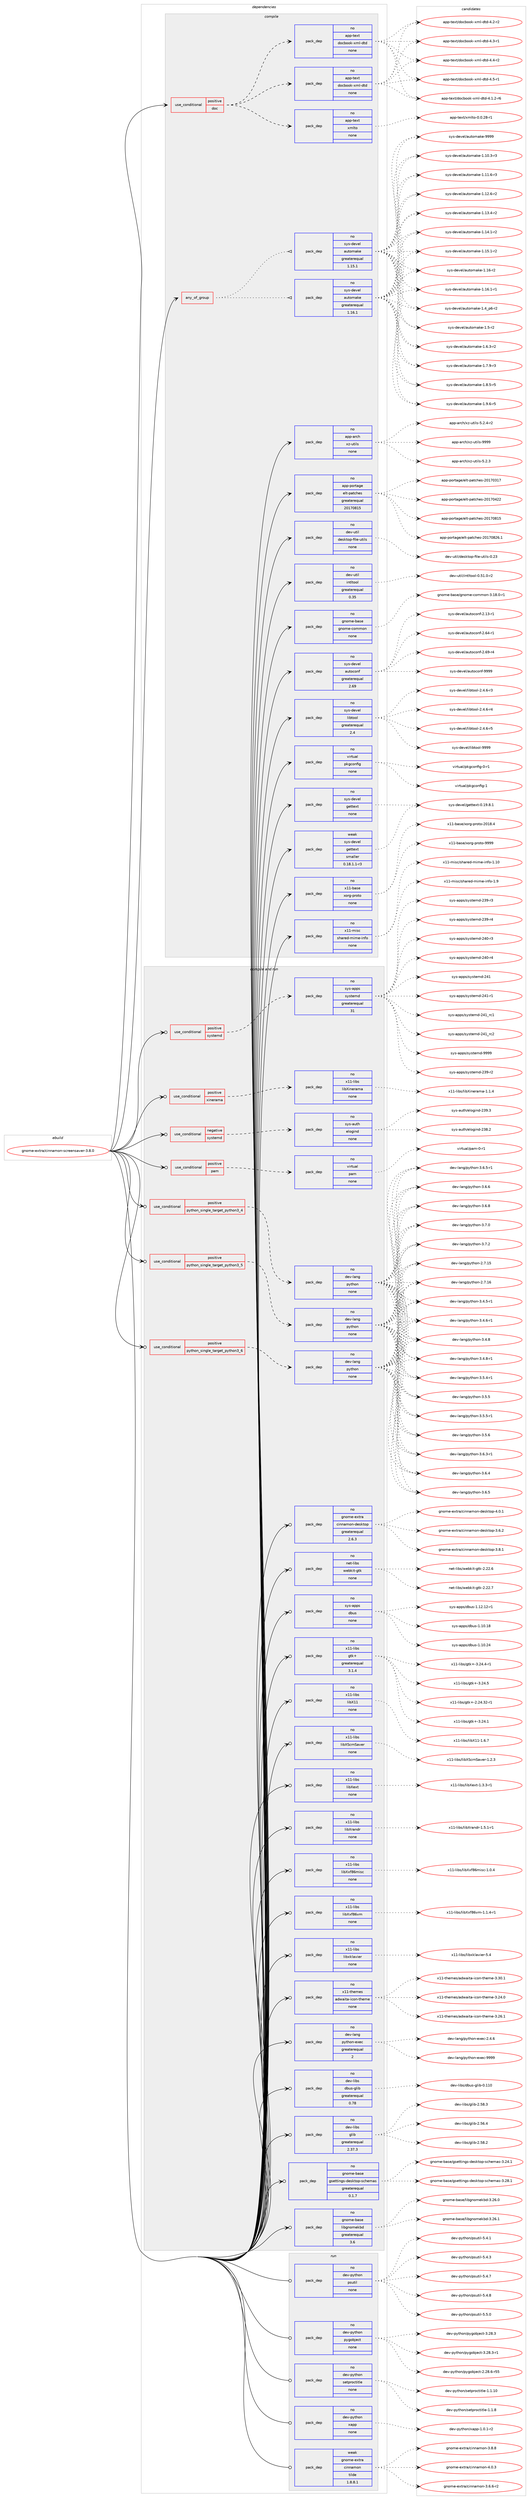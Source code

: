 digraph prolog {

# *************
# Graph options
# *************

newrank=true;
concentrate=true;
compound=true;
graph [rankdir=LR,fontname=Helvetica,fontsize=10,ranksep=1.5];#, ranksep=2.5, nodesep=0.2];
edge  [arrowhead=vee];
node  [fontname=Helvetica,fontsize=10];

# **********
# The ebuild
# **********

subgraph cluster_leftcol {
color=gray;
rank=same;
label=<<i>ebuild</i>>;
id [label="gnome-extra/cinnamon-screensaver-3.8.0", color=red, width=4, href="../gnome-extra/cinnamon-screensaver-3.8.0.svg"];
}

# ****************
# The dependencies
# ****************

subgraph cluster_midcol {
color=gray;
label=<<i>dependencies</i>>;
subgraph cluster_compile {
fillcolor="#eeeeee";
style=filled;
label=<<i>compile</i>>;
subgraph any23573 {
dependency1565664 [label=<<TABLE BORDER="0" CELLBORDER="1" CELLSPACING="0" CELLPADDING="4"><TR><TD CELLPADDING="10">any_of_group</TD></TR></TABLE>>, shape=none, color=red];subgraph pack1113655 {
dependency1565665 [label=<<TABLE BORDER="0" CELLBORDER="1" CELLSPACING="0" CELLPADDING="4" WIDTH="220"><TR><TD ROWSPAN="6" CELLPADDING="30">pack_dep</TD></TR><TR><TD WIDTH="110">no</TD></TR><TR><TD>sys-devel</TD></TR><TR><TD>automake</TD></TR><TR><TD>greaterequal</TD></TR><TR><TD>1.16.1</TD></TR></TABLE>>, shape=none, color=blue];
}
dependency1565664:e -> dependency1565665:w [weight=20,style="dotted",arrowhead="oinv"];
subgraph pack1113656 {
dependency1565666 [label=<<TABLE BORDER="0" CELLBORDER="1" CELLSPACING="0" CELLPADDING="4" WIDTH="220"><TR><TD ROWSPAN="6" CELLPADDING="30">pack_dep</TD></TR><TR><TD WIDTH="110">no</TD></TR><TR><TD>sys-devel</TD></TR><TR><TD>automake</TD></TR><TR><TD>greaterequal</TD></TR><TR><TD>1.15.1</TD></TR></TABLE>>, shape=none, color=blue];
}
dependency1565664:e -> dependency1565666:w [weight=20,style="dotted",arrowhead="oinv"];
}
id:e -> dependency1565664:w [weight=20,style="solid",arrowhead="vee"];
subgraph cond427824 {
dependency1565667 [label=<<TABLE BORDER="0" CELLBORDER="1" CELLSPACING="0" CELLPADDING="4"><TR><TD ROWSPAN="3" CELLPADDING="10">use_conditional</TD></TR><TR><TD>positive</TD></TR><TR><TD>doc</TD></TR></TABLE>>, shape=none, color=red];
subgraph pack1113657 {
dependency1565668 [label=<<TABLE BORDER="0" CELLBORDER="1" CELLSPACING="0" CELLPADDING="4" WIDTH="220"><TR><TD ROWSPAN="6" CELLPADDING="30">pack_dep</TD></TR><TR><TD WIDTH="110">no</TD></TR><TR><TD>app-text</TD></TR><TR><TD>xmlto</TD></TR><TR><TD>none</TD></TR><TR><TD></TD></TR></TABLE>>, shape=none, color=blue];
}
dependency1565667:e -> dependency1565668:w [weight=20,style="dashed",arrowhead="vee"];
subgraph pack1113658 {
dependency1565669 [label=<<TABLE BORDER="0" CELLBORDER="1" CELLSPACING="0" CELLPADDING="4" WIDTH="220"><TR><TD ROWSPAN="6" CELLPADDING="30">pack_dep</TD></TR><TR><TD WIDTH="110">no</TD></TR><TR><TD>app-text</TD></TR><TR><TD>docbook-xml-dtd</TD></TR><TR><TD>none</TD></TR><TR><TD></TD></TR></TABLE>>, shape=none, color=blue];
}
dependency1565667:e -> dependency1565669:w [weight=20,style="dashed",arrowhead="vee"];
subgraph pack1113659 {
dependency1565670 [label=<<TABLE BORDER="0" CELLBORDER="1" CELLSPACING="0" CELLPADDING="4" WIDTH="220"><TR><TD ROWSPAN="6" CELLPADDING="30">pack_dep</TD></TR><TR><TD WIDTH="110">no</TD></TR><TR><TD>app-text</TD></TR><TR><TD>docbook-xml-dtd</TD></TR><TR><TD>none</TD></TR><TR><TD></TD></TR></TABLE>>, shape=none, color=blue];
}
dependency1565667:e -> dependency1565670:w [weight=20,style="dashed",arrowhead="vee"];
}
id:e -> dependency1565667:w [weight=20,style="solid",arrowhead="vee"];
subgraph pack1113660 {
dependency1565671 [label=<<TABLE BORDER="0" CELLBORDER="1" CELLSPACING="0" CELLPADDING="4" WIDTH="220"><TR><TD ROWSPAN="6" CELLPADDING="30">pack_dep</TD></TR><TR><TD WIDTH="110">no</TD></TR><TR><TD>app-arch</TD></TR><TR><TD>xz-utils</TD></TR><TR><TD>none</TD></TR><TR><TD></TD></TR></TABLE>>, shape=none, color=blue];
}
id:e -> dependency1565671:w [weight=20,style="solid",arrowhead="vee"];
subgraph pack1113661 {
dependency1565672 [label=<<TABLE BORDER="0" CELLBORDER="1" CELLSPACING="0" CELLPADDING="4" WIDTH="220"><TR><TD ROWSPAN="6" CELLPADDING="30">pack_dep</TD></TR><TR><TD WIDTH="110">no</TD></TR><TR><TD>app-portage</TD></TR><TR><TD>elt-patches</TD></TR><TR><TD>greaterequal</TD></TR><TR><TD>20170815</TD></TR></TABLE>>, shape=none, color=blue];
}
id:e -> dependency1565672:w [weight=20,style="solid",arrowhead="vee"];
subgraph pack1113662 {
dependency1565673 [label=<<TABLE BORDER="0" CELLBORDER="1" CELLSPACING="0" CELLPADDING="4" WIDTH="220"><TR><TD ROWSPAN="6" CELLPADDING="30">pack_dep</TD></TR><TR><TD WIDTH="110">no</TD></TR><TR><TD>dev-util</TD></TR><TR><TD>desktop-file-utils</TD></TR><TR><TD>none</TD></TR><TR><TD></TD></TR></TABLE>>, shape=none, color=blue];
}
id:e -> dependency1565673:w [weight=20,style="solid",arrowhead="vee"];
subgraph pack1113663 {
dependency1565674 [label=<<TABLE BORDER="0" CELLBORDER="1" CELLSPACING="0" CELLPADDING="4" WIDTH="220"><TR><TD ROWSPAN="6" CELLPADDING="30">pack_dep</TD></TR><TR><TD WIDTH="110">no</TD></TR><TR><TD>dev-util</TD></TR><TR><TD>intltool</TD></TR><TR><TD>greaterequal</TD></TR><TR><TD>0.35</TD></TR></TABLE>>, shape=none, color=blue];
}
id:e -> dependency1565674:w [weight=20,style="solid",arrowhead="vee"];
subgraph pack1113664 {
dependency1565675 [label=<<TABLE BORDER="0" CELLBORDER="1" CELLSPACING="0" CELLPADDING="4" WIDTH="220"><TR><TD ROWSPAN="6" CELLPADDING="30">pack_dep</TD></TR><TR><TD WIDTH="110">no</TD></TR><TR><TD>gnome-base</TD></TR><TR><TD>gnome-common</TD></TR><TR><TD>none</TD></TR><TR><TD></TD></TR></TABLE>>, shape=none, color=blue];
}
id:e -> dependency1565675:w [weight=20,style="solid",arrowhead="vee"];
subgraph pack1113665 {
dependency1565676 [label=<<TABLE BORDER="0" CELLBORDER="1" CELLSPACING="0" CELLPADDING="4" WIDTH="220"><TR><TD ROWSPAN="6" CELLPADDING="30">pack_dep</TD></TR><TR><TD WIDTH="110">no</TD></TR><TR><TD>sys-devel</TD></TR><TR><TD>autoconf</TD></TR><TR><TD>greaterequal</TD></TR><TR><TD>2.69</TD></TR></TABLE>>, shape=none, color=blue];
}
id:e -> dependency1565676:w [weight=20,style="solid",arrowhead="vee"];
subgraph pack1113666 {
dependency1565677 [label=<<TABLE BORDER="0" CELLBORDER="1" CELLSPACING="0" CELLPADDING="4" WIDTH="220"><TR><TD ROWSPAN="6" CELLPADDING="30">pack_dep</TD></TR><TR><TD WIDTH="110">no</TD></TR><TR><TD>sys-devel</TD></TR><TR><TD>gettext</TD></TR><TR><TD>none</TD></TR><TR><TD></TD></TR></TABLE>>, shape=none, color=blue];
}
id:e -> dependency1565677:w [weight=20,style="solid",arrowhead="vee"];
subgraph pack1113667 {
dependency1565678 [label=<<TABLE BORDER="0" CELLBORDER="1" CELLSPACING="0" CELLPADDING="4" WIDTH="220"><TR><TD ROWSPAN="6" CELLPADDING="30">pack_dep</TD></TR><TR><TD WIDTH="110">no</TD></TR><TR><TD>sys-devel</TD></TR><TR><TD>libtool</TD></TR><TR><TD>greaterequal</TD></TR><TR><TD>2.4</TD></TR></TABLE>>, shape=none, color=blue];
}
id:e -> dependency1565678:w [weight=20,style="solid",arrowhead="vee"];
subgraph pack1113668 {
dependency1565679 [label=<<TABLE BORDER="0" CELLBORDER="1" CELLSPACING="0" CELLPADDING="4" WIDTH="220"><TR><TD ROWSPAN="6" CELLPADDING="30">pack_dep</TD></TR><TR><TD WIDTH="110">no</TD></TR><TR><TD>virtual</TD></TR><TR><TD>pkgconfig</TD></TR><TR><TD>none</TD></TR><TR><TD></TD></TR></TABLE>>, shape=none, color=blue];
}
id:e -> dependency1565679:w [weight=20,style="solid",arrowhead="vee"];
subgraph pack1113669 {
dependency1565680 [label=<<TABLE BORDER="0" CELLBORDER="1" CELLSPACING="0" CELLPADDING="4" WIDTH="220"><TR><TD ROWSPAN="6" CELLPADDING="30">pack_dep</TD></TR><TR><TD WIDTH="110">no</TD></TR><TR><TD>x11-base</TD></TR><TR><TD>xorg-proto</TD></TR><TR><TD>none</TD></TR><TR><TD></TD></TR></TABLE>>, shape=none, color=blue];
}
id:e -> dependency1565680:w [weight=20,style="solid",arrowhead="vee"];
subgraph pack1113670 {
dependency1565681 [label=<<TABLE BORDER="0" CELLBORDER="1" CELLSPACING="0" CELLPADDING="4" WIDTH="220"><TR><TD ROWSPAN="6" CELLPADDING="30">pack_dep</TD></TR><TR><TD WIDTH="110">no</TD></TR><TR><TD>x11-misc</TD></TR><TR><TD>shared-mime-info</TD></TR><TR><TD>none</TD></TR><TR><TD></TD></TR></TABLE>>, shape=none, color=blue];
}
id:e -> dependency1565681:w [weight=20,style="solid",arrowhead="vee"];
subgraph pack1113671 {
dependency1565682 [label=<<TABLE BORDER="0" CELLBORDER="1" CELLSPACING="0" CELLPADDING="4" WIDTH="220"><TR><TD ROWSPAN="6" CELLPADDING="30">pack_dep</TD></TR><TR><TD WIDTH="110">weak</TD></TR><TR><TD>sys-devel</TD></TR><TR><TD>gettext</TD></TR><TR><TD>smaller</TD></TR><TR><TD>0.18.1.1-r3</TD></TR></TABLE>>, shape=none, color=blue];
}
id:e -> dependency1565682:w [weight=20,style="solid",arrowhead="vee"];
}
subgraph cluster_compileandrun {
fillcolor="#eeeeee";
style=filled;
label=<<i>compile and run</i>>;
subgraph cond427825 {
dependency1565683 [label=<<TABLE BORDER="0" CELLBORDER="1" CELLSPACING="0" CELLPADDING="4"><TR><TD ROWSPAN="3" CELLPADDING="10">use_conditional</TD></TR><TR><TD>negative</TD></TR><TR><TD>systemd</TD></TR></TABLE>>, shape=none, color=red];
subgraph pack1113672 {
dependency1565684 [label=<<TABLE BORDER="0" CELLBORDER="1" CELLSPACING="0" CELLPADDING="4" WIDTH="220"><TR><TD ROWSPAN="6" CELLPADDING="30">pack_dep</TD></TR><TR><TD WIDTH="110">no</TD></TR><TR><TD>sys-auth</TD></TR><TR><TD>elogind</TD></TR><TR><TD>none</TD></TR><TR><TD></TD></TR></TABLE>>, shape=none, color=blue];
}
dependency1565683:e -> dependency1565684:w [weight=20,style="dashed",arrowhead="vee"];
}
id:e -> dependency1565683:w [weight=20,style="solid",arrowhead="odotvee"];
subgraph cond427826 {
dependency1565685 [label=<<TABLE BORDER="0" CELLBORDER="1" CELLSPACING="0" CELLPADDING="4"><TR><TD ROWSPAN="3" CELLPADDING="10">use_conditional</TD></TR><TR><TD>positive</TD></TR><TR><TD>pam</TD></TR></TABLE>>, shape=none, color=red];
subgraph pack1113673 {
dependency1565686 [label=<<TABLE BORDER="0" CELLBORDER="1" CELLSPACING="0" CELLPADDING="4" WIDTH="220"><TR><TD ROWSPAN="6" CELLPADDING="30">pack_dep</TD></TR><TR><TD WIDTH="110">no</TD></TR><TR><TD>virtual</TD></TR><TR><TD>pam</TD></TR><TR><TD>none</TD></TR><TR><TD></TD></TR></TABLE>>, shape=none, color=blue];
}
dependency1565685:e -> dependency1565686:w [weight=20,style="dashed",arrowhead="vee"];
}
id:e -> dependency1565685:w [weight=20,style="solid",arrowhead="odotvee"];
subgraph cond427827 {
dependency1565687 [label=<<TABLE BORDER="0" CELLBORDER="1" CELLSPACING="0" CELLPADDING="4"><TR><TD ROWSPAN="3" CELLPADDING="10">use_conditional</TD></TR><TR><TD>positive</TD></TR><TR><TD>python_single_target_python3_4</TD></TR></TABLE>>, shape=none, color=red];
subgraph pack1113674 {
dependency1565688 [label=<<TABLE BORDER="0" CELLBORDER="1" CELLSPACING="0" CELLPADDING="4" WIDTH="220"><TR><TD ROWSPAN="6" CELLPADDING="30">pack_dep</TD></TR><TR><TD WIDTH="110">no</TD></TR><TR><TD>dev-lang</TD></TR><TR><TD>python</TD></TR><TR><TD>none</TD></TR><TR><TD></TD></TR></TABLE>>, shape=none, color=blue];
}
dependency1565687:e -> dependency1565688:w [weight=20,style="dashed",arrowhead="vee"];
}
id:e -> dependency1565687:w [weight=20,style="solid",arrowhead="odotvee"];
subgraph cond427828 {
dependency1565689 [label=<<TABLE BORDER="0" CELLBORDER="1" CELLSPACING="0" CELLPADDING="4"><TR><TD ROWSPAN="3" CELLPADDING="10">use_conditional</TD></TR><TR><TD>positive</TD></TR><TR><TD>python_single_target_python3_5</TD></TR></TABLE>>, shape=none, color=red];
subgraph pack1113675 {
dependency1565690 [label=<<TABLE BORDER="0" CELLBORDER="1" CELLSPACING="0" CELLPADDING="4" WIDTH="220"><TR><TD ROWSPAN="6" CELLPADDING="30">pack_dep</TD></TR><TR><TD WIDTH="110">no</TD></TR><TR><TD>dev-lang</TD></TR><TR><TD>python</TD></TR><TR><TD>none</TD></TR><TR><TD></TD></TR></TABLE>>, shape=none, color=blue];
}
dependency1565689:e -> dependency1565690:w [weight=20,style="dashed",arrowhead="vee"];
}
id:e -> dependency1565689:w [weight=20,style="solid",arrowhead="odotvee"];
subgraph cond427829 {
dependency1565691 [label=<<TABLE BORDER="0" CELLBORDER="1" CELLSPACING="0" CELLPADDING="4"><TR><TD ROWSPAN="3" CELLPADDING="10">use_conditional</TD></TR><TR><TD>positive</TD></TR><TR><TD>python_single_target_python3_6</TD></TR></TABLE>>, shape=none, color=red];
subgraph pack1113676 {
dependency1565692 [label=<<TABLE BORDER="0" CELLBORDER="1" CELLSPACING="0" CELLPADDING="4" WIDTH="220"><TR><TD ROWSPAN="6" CELLPADDING="30">pack_dep</TD></TR><TR><TD WIDTH="110">no</TD></TR><TR><TD>dev-lang</TD></TR><TR><TD>python</TD></TR><TR><TD>none</TD></TR><TR><TD></TD></TR></TABLE>>, shape=none, color=blue];
}
dependency1565691:e -> dependency1565692:w [weight=20,style="dashed",arrowhead="vee"];
}
id:e -> dependency1565691:w [weight=20,style="solid",arrowhead="odotvee"];
subgraph cond427830 {
dependency1565693 [label=<<TABLE BORDER="0" CELLBORDER="1" CELLSPACING="0" CELLPADDING="4"><TR><TD ROWSPAN="3" CELLPADDING="10">use_conditional</TD></TR><TR><TD>positive</TD></TR><TR><TD>systemd</TD></TR></TABLE>>, shape=none, color=red];
subgraph pack1113677 {
dependency1565694 [label=<<TABLE BORDER="0" CELLBORDER="1" CELLSPACING="0" CELLPADDING="4" WIDTH="220"><TR><TD ROWSPAN="6" CELLPADDING="30">pack_dep</TD></TR><TR><TD WIDTH="110">no</TD></TR><TR><TD>sys-apps</TD></TR><TR><TD>systemd</TD></TR><TR><TD>greaterequal</TD></TR><TR><TD>31</TD></TR></TABLE>>, shape=none, color=blue];
}
dependency1565693:e -> dependency1565694:w [weight=20,style="dashed",arrowhead="vee"];
}
id:e -> dependency1565693:w [weight=20,style="solid",arrowhead="odotvee"];
subgraph cond427831 {
dependency1565695 [label=<<TABLE BORDER="0" CELLBORDER="1" CELLSPACING="0" CELLPADDING="4"><TR><TD ROWSPAN="3" CELLPADDING="10">use_conditional</TD></TR><TR><TD>positive</TD></TR><TR><TD>xinerama</TD></TR></TABLE>>, shape=none, color=red];
subgraph pack1113678 {
dependency1565696 [label=<<TABLE BORDER="0" CELLBORDER="1" CELLSPACING="0" CELLPADDING="4" WIDTH="220"><TR><TD ROWSPAN="6" CELLPADDING="30">pack_dep</TD></TR><TR><TD WIDTH="110">no</TD></TR><TR><TD>x11-libs</TD></TR><TR><TD>libXinerama</TD></TR><TR><TD>none</TD></TR><TR><TD></TD></TR></TABLE>>, shape=none, color=blue];
}
dependency1565695:e -> dependency1565696:w [weight=20,style="dashed",arrowhead="vee"];
}
id:e -> dependency1565695:w [weight=20,style="solid",arrowhead="odotvee"];
subgraph pack1113679 {
dependency1565697 [label=<<TABLE BORDER="0" CELLBORDER="1" CELLSPACING="0" CELLPADDING="4" WIDTH="220"><TR><TD ROWSPAN="6" CELLPADDING="30">pack_dep</TD></TR><TR><TD WIDTH="110">no</TD></TR><TR><TD>dev-lang</TD></TR><TR><TD>python-exec</TD></TR><TR><TD>greaterequal</TD></TR><TR><TD>2</TD></TR></TABLE>>, shape=none, color=blue];
}
id:e -> dependency1565697:w [weight=20,style="solid",arrowhead="odotvee"];
subgraph pack1113680 {
dependency1565698 [label=<<TABLE BORDER="0" CELLBORDER="1" CELLSPACING="0" CELLPADDING="4" WIDTH="220"><TR><TD ROWSPAN="6" CELLPADDING="30">pack_dep</TD></TR><TR><TD WIDTH="110">no</TD></TR><TR><TD>dev-libs</TD></TR><TR><TD>dbus-glib</TD></TR><TR><TD>greaterequal</TD></TR><TR><TD>0.78</TD></TR></TABLE>>, shape=none, color=blue];
}
id:e -> dependency1565698:w [weight=20,style="solid",arrowhead="odotvee"];
subgraph pack1113681 {
dependency1565699 [label=<<TABLE BORDER="0" CELLBORDER="1" CELLSPACING="0" CELLPADDING="4" WIDTH="220"><TR><TD ROWSPAN="6" CELLPADDING="30">pack_dep</TD></TR><TR><TD WIDTH="110">no</TD></TR><TR><TD>dev-libs</TD></TR><TR><TD>glib</TD></TR><TR><TD>greaterequal</TD></TR><TR><TD>2.37.3</TD></TR></TABLE>>, shape=none, color=blue];
}
id:e -> dependency1565699:w [weight=20,style="solid",arrowhead="odotvee"];
subgraph pack1113682 {
dependency1565700 [label=<<TABLE BORDER="0" CELLBORDER="1" CELLSPACING="0" CELLPADDING="4" WIDTH="220"><TR><TD ROWSPAN="6" CELLPADDING="30">pack_dep</TD></TR><TR><TD WIDTH="110">no</TD></TR><TR><TD>gnome-base</TD></TR><TR><TD>gsettings-desktop-schemas</TD></TR><TR><TD>greaterequal</TD></TR><TR><TD>0.1.7</TD></TR></TABLE>>, shape=none, color=blue];
}
id:e -> dependency1565700:w [weight=20,style="solid",arrowhead="odotvee"];
subgraph pack1113683 {
dependency1565701 [label=<<TABLE BORDER="0" CELLBORDER="1" CELLSPACING="0" CELLPADDING="4" WIDTH="220"><TR><TD ROWSPAN="6" CELLPADDING="30">pack_dep</TD></TR><TR><TD WIDTH="110">no</TD></TR><TR><TD>gnome-base</TD></TR><TR><TD>libgnomekbd</TD></TR><TR><TD>greaterequal</TD></TR><TR><TD>3.6</TD></TR></TABLE>>, shape=none, color=blue];
}
id:e -> dependency1565701:w [weight=20,style="solid",arrowhead="odotvee"];
subgraph pack1113684 {
dependency1565702 [label=<<TABLE BORDER="0" CELLBORDER="1" CELLSPACING="0" CELLPADDING="4" WIDTH="220"><TR><TD ROWSPAN="6" CELLPADDING="30">pack_dep</TD></TR><TR><TD WIDTH="110">no</TD></TR><TR><TD>gnome-extra</TD></TR><TR><TD>cinnamon-desktop</TD></TR><TR><TD>greaterequal</TD></TR><TR><TD>2.6.3</TD></TR></TABLE>>, shape=none, color=blue];
}
id:e -> dependency1565702:w [weight=20,style="solid",arrowhead="odotvee"];
subgraph pack1113685 {
dependency1565703 [label=<<TABLE BORDER="0" CELLBORDER="1" CELLSPACING="0" CELLPADDING="4" WIDTH="220"><TR><TD ROWSPAN="6" CELLPADDING="30">pack_dep</TD></TR><TR><TD WIDTH="110">no</TD></TR><TR><TD>net-libs</TD></TR><TR><TD>webkit-gtk</TD></TR><TR><TD>none</TD></TR><TR><TD></TD></TR></TABLE>>, shape=none, color=blue];
}
id:e -> dependency1565703:w [weight=20,style="solid",arrowhead="odotvee"];
subgraph pack1113686 {
dependency1565704 [label=<<TABLE BORDER="0" CELLBORDER="1" CELLSPACING="0" CELLPADDING="4" WIDTH="220"><TR><TD ROWSPAN="6" CELLPADDING="30">pack_dep</TD></TR><TR><TD WIDTH="110">no</TD></TR><TR><TD>sys-apps</TD></TR><TR><TD>dbus</TD></TR><TR><TD>none</TD></TR><TR><TD></TD></TR></TABLE>>, shape=none, color=blue];
}
id:e -> dependency1565704:w [weight=20,style="solid",arrowhead="odotvee"];
subgraph pack1113687 {
dependency1565705 [label=<<TABLE BORDER="0" CELLBORDER="1" CELLSPACING="0" CELLPADDING="4" WIDTH="220"><TR><TD ROWSPAN="6" CELLPADDING="30">pack_dep</TD></TR><TR><TD WIDTH="110">no</TD></TR><TR><TD>x11-libs</TD></TR><TR><TD>gtk+</TD></TR><TR><TD>greaterequal</TD></TR><TR><TD>3.1.4</TD></TR></TABLE>>, shape=none, color=blue];
}
id:e -> dependency1565705:w [weight=20,style="solid",arrowhead="odotvee"];
subgraph pack1113688 {
dependency1565706 [label=<<TABLE BORDER="0" CELLBORDER="1" CELLSPACING="0" CELLPADDING="4" WIDTH="220"><TR><TD ROWSPAN="6" CELLPADDING="30">pack_dep</TD></TR><TR><TD WIDTH="110">no</TD></TR><TR><TD>x11-libs</TD></TR><TR><TD>libX11</TD></TR><TR><TD>none</TD></TR><TR><TD></TD></TR></TABLE>>, shape=none, color=blue];
}
id:e -> dependency1565706:w [weight=20,style="solid",arrowhead="odotvee"];
subgraph pack1113689 {
dependency1565707 [label=<<TABLE BORDER="0" CELLBORDER="1" CELLSPACING="0" CELLPADDING="4" WIDTH="220"><TR><TD ROWSPAN="6" CELLPADDING="30">pack_dep</TD></TR><TR><TD WIDTH="110">no</TD></TR><TR><TD>x11-libs</TD></TR><TR><TD>libXScrnSaver</TD></TR><TR><TD>none</TD></TR><TR><TD></TD></TR></TABLE>>, shape=none, color=blue];
}
id:e -> dependency1565707:w [weight=20,style="solid",arrowhead="odotvee"];
subgraph pack1113690 {
dependency1565708 [label=<<TABLE BORDER="0" CELLBORDER="1" CELLSPACING="0" CELLPADDING="4" WIDTH="220"><TR><TD ROWSPAN="6" CELLPADDING="30">pack_dep</TD></TR><TR><TD WIDTH="110">no</TD></TR><TR><TD>x11-libs</TD></TR><TR><TD>libXext</TD></TR><TR><TD>none</TD></TR><TR><TD></TD></TR></TABLE>>, shape=none, color=blue];
}
id:e -> dependency1565708:w [weight=20,style="solid",arrowhead="odotvee"];
subgraph pack1113691 {
dependency1565709 [label=<<TABLE BORDER="0" CELLBORDER="1" CELLSPACING="0" CELLPADDING="4" WIDTH="220"><TR><TD ROWSPAN="6" CELLPADDING="30">pack_dep</TD></TR><TR><TD WIDTH="110">no</TD></TR><TR><TD>x11-libs</TD></TR><TR><TD>libXrandr</TD></TR><TR><TD>none</TD></TR><TR><TD></TD></TR></TABLE>>, shape=none, color=blue];
}
id:e -> dependency1565709:w [weight=20,style="solid",arrowhead="odotvee"];
subgraph pack1113692 {
dependency1565710 [label=<<TABLE BORDER="0" CELLBORDER="1" CELLSPACING="0" CELLPADDING="4" WIDTH="220"><TR><TD ROWSPAN="6" CELLPADDING="30">pack_dep</TD></TR><TR><TD WIDTH="110">no</TD></TR><TR><TD>x11-libs</TD></TR><TR><TD>libXxf86misc</TD></TR><TR><TD>none</TD></TR><TR><TD></TD></TR></TABLE>>, shape=none, color=blue];
}
id:e -> dependency1565710:w [weight=20,style="solid",arrowhead="odotvee"];
subgraph pack1113693 {
dependency1565711 [label=<<TABLE BORDER="0" CELLBORDER="1" CELLSPACING="0" CELLPADDING="4" WIDTH="220"><TR><TD ROWSPAN="6" CELLPADDING="30">pack_dep</TD></TR><TR><TD WIDTH="110">no</TD></TR><TR><TD>x11-libs</TD></TR><TR><TD>libXxf86vm</TD></TR><TR><TD>none</TD></TR><TR><TD></TD></TR></TABLE>>, shape=none, color=blue];
}
id:e -> dependency1565711:w [weight=20,style="solid",arrowhead="odotvee"];
subgraph pack1113694 {
dependency1565712 [label=<<TABLE BORDER="0" CELLBORDER="1" CELLSPACING="0" CELLPADDING="4" WIDTH="220"><TR><TD ROWSPAN="6" CELLPADDING="30">pack_dep</TD></TR><TR><TD WIDTH="110">no</TD></TR><TR><TD>x11-libs</TD></TR><TR><TD>libxklavier</TD></TR><TR><TD>none</TD></TR><TR><TD></TD></TR></TABLE>>, shape=none, color=blue];
}
id:e -> dependency1565712:w [weight=20,style="solid",arrowhead="odotvee"];
subgraph pack1113695 {
dependency1565713 [label=<<TABLE BORDER="0" CELLBORDER="1" CELLSPACING="0" CELLPADDING="4" WIDTH="220"><TR><TD ROWSPAN="6" CELLPADDING="30">pack_dep</TD></TR><TR><TD WIDTH="110">no</TD></TR><TR><TD>x11-themes</TD></TR><TR><TD>adwaita-icon-theme</TD></TR><TR><TD>none</TD></TR><TR><TD></TD></TR></TABLE>>, shape=none, color=blue];
}
id:e -> dependency1565713:w [weight=20,style="solid",arrowhead="odotvee"];
}
subgraph cluster_run {
fillcolor="#eeeeee";
style=filled;
label=<<i>run</i>>;
subgraph pack1113696 {
dependency1565714 [label=<<TABLE BORDER="0" CELLBORDER="1" CELLSPACING="0" CELLPADDING="4" WIDTH="220"><TR><TD ROWSPAN="6" CELLPADDING="30">pack_dep</TD></TR><TR><TD WIDTH="110">no</TD></TR><TR><TD>dev-python</TD></TR><TR><TD>psutil</TD></TR><TR><TD>none</TD></TR><TR><TD></TD></TR></TABLE>>, shape=none, color=blue];
}
id:e -> dependency1565714:w [weight=20,style="solid",arrowhead="odot"];
subgraph pack1113697 {
dependency1565715 [label=<<TABLE BORDER="0" CELLBORDER="1" CELLSPACING="0" CELLPADDING="4" WIDTH="220"><TR><TD ROWSPAN="6" CELLPADDING="30">pack_dep</TD></TR><TR><TD WIDTH="110">no</TD></TR><TR><TD>dev-python</TD></TR><TR><TD>pygobject</TD></TR><TR><TD>none</TD></TR><TR><TD></TD></TR></TABLE>>, shape=none, color=blue];
}
id:e -> dependency1565715:w [weight=20,style="solid",arrowhead="odot"];
subgraph pack1113698 {
dependency1565716 [label=<<TABLE BORDER="0" CELLBORDER="1" CELLSPACING="0" CELLPADDING="4" WIDTH="220"><TR><TD ROWSPAN="6" CELLPADDING="30">pack_dep</TD></TR><TR><TD WIDTH="110">no</TD></TR><TR><TD>dev-python</TD></TR><TR><TD>setproctitle</TD></TR><TR><TD>none</TD></TR><TR><TD></TD></TR></TABLE>>, shape=none, color=blue];
}
id:e -> dependency1565716:w [weight=20,style="solid",arrowhead="odot"];
subgraph pack1113699 {
dependency1565717 [label=<<TABLE BORDER="0" CELLBORDER="1" CELLSPACING="0" CELLPADDING="4" WIDTH="220"><TR><TD ROWSPAN="6" CELLPADDING="30">pack_dep</TD></TR><TR><TD WIDTH="110">no</TD></TR><TR><TD>dev-python</TD></TR><TR><TD>xapp</TD></TR><TR><TD>none</TD></TR><TR><TD></TD></TR></TABLE>>, shape=none, color=blue];
}
id:e -> dependency1565717:w [weight=20,style="solid",arrowhead="odot"];
subgraph pack1113700 {
dependency1565718 [label=<<TABLE BORDER="0" CELLBORDER="1" CELLSPACING="0" CELLPADDING="4" WIDTH="220"><TR><TD ROWSPAN="6" CELLPADDING="30">pack_dep</TD></TR><TR><TD WIDTH="110">weak</TD></TR><TR><TD>gnome-extra</TD></TR><TR><TD>cinnamon</TD></TR><TR><TD>tilde</TD></TR><TR><TD>1.8.8.1</TD></TR></TABLE>>, shape=none, color=blue];
}
id:e -> dependency1565718:w [weight=20,style="solid",arrowhead="odot"];
}
}

# **************
# The candidates
# **************

subgraph cluster_choices {
rank=same;
color=gray;
label=<<i>candidates</i>>;

subgraph choice1113655 {
color=black;
nodesep=1;
choice11512111545100101118101108479711711611110997107101454946494846514511451 [label="sys-devel/automake-1.10.3-r3", color=red, width=4,href="../sys-devel/automake-1.10.3-r3.svg"];
choice11512111545100101118101108479711711611110997107101454946494946544511451 [label="sys-devel/automake-1.11.6-r3", color=red, width=4,href="../sys-devel/automake-1.11.6-r3.svg"];
choice11512111545100101118101108479711711611110997107101454946495046544511450 [label="sys-devel/automake-1.12.6-r2", color=red, width=4,href="../sys-devel/automake-1.12.6-r2.svg"];
choice11512111545100101118101108479711711611110997107101454946495146524511450 [label="sys-devel/automake-1.13.4-r2", color=red, width=4,href="../sys-devel/automake-1.13.4-r2.svg"];
choice11512111545100101118101108479711711611110997107101454946495246494511450 [label="sys-devel/automake-1.14.1-r2", color=red, width=4,href="../sys-devel/automake-1.14.1-r2.svg"];
choice11512111545100101118101108479711711611110997107101454946495346494511450 [label="sys-devel/automake-1.15.1-r2", color=red, width=4,href="../sys-devel/automake-1.15.1-r2.svg"];
choice1151211154510010111810110847971171161111099710710145494649544511450 [label="sys-devel/automake-1.16-r2", color=red, width=4,href="../sys-devel/automake-1.16-r2.svg"];
choice11512111545100101118101108479711711611110997107101454946495446494511449 [label="sys-devel/automake-1.16.1-r1", color=red, width=4,href="../sys-devel/automake-1.16.1-r1.svg"];
choice115121115451001011181011084797117116111109971071014549465295112544511450 [label="sys-devel/automake-1.4_p6-r2", color=red, width=4,href="../sys-devel/automake-1.4_p6-r2.svg"];
choice11512111545100101118101108479711711611110997107101454946534511450 [label="sys-devel/automake-1.5-r2", color=red, width=4,href="../sys-devel/automake-1.5-r2.svg"];
choice115121115451001011181011084797117116111109971071014549465446514511450 [label="sys-devel/automake-1.6.3-r2", color=red, width=4,href="../sys-devel/automake-1.6.3-r2.svg"];
choice115121115451001011181011084797117116111109971071014549465546574511451 [label="sys-devel/automake-1.7.9-r3", color=red, width=4,href="../sys-devel/automake-1.7.9-r3.svg"];
choice115121115451001011181011084797117116111109971071014549465646534511453 [label="sys-devel/automake-1.8.5-r5", color=red, width=4,href="../sys-devel/automake-1.8.5-r5.svg"];
choice115121115451001011181011084797117116111109971071014549465746544511453 [label="sys-devel/automake-1.9.6-r5", color=red, width=4,href="../sys-devel/automake-1.9.6-r5.svg"];
choice115121115451001011181011084797117116111109971071014557575757 [label="sys-devel/automake-9999", color=red, width=4,href="../sys-devel/automake-9999.svg"];
dependency1565665:e -> choice11512111545100101118101108479711711611110997107101454946494846514511451:w [style=dotted,weight="100"];
dependency1565665:e -> choice11512111545100101118101108479711711611110997107101454946494946544511451:w [style=dotted,weight="100"];
dependency1565665:e -> choice11512111545100101118101108479711711611110997107101454946495046544511450:w [style=dotted,weight="100"];
dependency1565665:e -> choice11512111545100101118101108479711711611110997107101454946495146524511450:w [style=dotted,weight="100"];
dependency1565665:e -> choice11512111545100101118101108479711711611110997107101454946495246494511450:w [style=dotted,weight="100"];
dependency1565665:e -> choice11512111545100101118101108479711711611110997107101454946495346494511450:w [style=dotted,weight="100"];
dependency1565665:e -> choice1151211154510010111810110847971171161111099710710145494649544511450:w [style=dotted,weight="100"];
dependency1565665:e -> choice11512111545100101118101108479711711611110997107101454946495446494511449:w [style=dotted,weight="100"];
dependency1565665:e -> choice115121115451001011181011084797117116111109971071014549465295112544511450:w [style=dotted,weight="100"];
dependency1565665:e -> choice11512111545100101118101108479711711611110997107101454946534511450:w [style=dotted,weight="100"];
dependency1565665:e -> choice115121115451001011181011084797117116111109971071014549465446514511450:w [style=dotted,weight="100"];
dependency1565665:e -> choice115121115451001011181011084797117116111109971071014549465546574511451:w [style=dotted,weight="100"];
dependency1565665:e -> choice115121115451001011181011084797117116111109971071014549465646534511453:w [style=dotted,weight="100"];
dependency1565665:e -> choice115121115451001011181011084797117116111109971071014549465746544511453:w [style=dotted,weight="100"];
dependency1565665:e -> choice115121115451001011181011084797117116111109971071014557575757:w [style=dotted,weight="100"];
}
subgraph choice1113656 {
color=black;
nodesep=1;
choice11512111545100101118101108479711711611110997107101454946494846514511451 [label="sys-devel/automake-1.10.3-r3", color=red, width=4,href="../sys-devel/automake-1.10.3-r3.svg"];
choice11512111545100101118101108479711711611110997107101454946494946544511451 [label="sys-devel/automake-1.11.6-r3", color=red, width=4,href="../sys-devel/automake-1.11.6-r3.svg"];
choice11512111545100101118101108479711711611110997107101454946495046544511450 [label="sys-devel/automake-1.12.6-r2", color=red, width=4,href="../sys-devel/automake-1.12.6-r2.svg"];
choice11512111545100101118101108479711711611110997107101454946495146524511450 [label="sys-devel/automake-1.13.4-r2", color=red, width=4,href="../sys-devel/automake-1.13.4-r2.svg"];
choice11512111545100101118101108479711711611110997107101454946495246494511450 [label="sys-devel/automake-1.14.1-r2", color=red, width=4,href="../sys-devel/automake-1.14.1-r2.svg"];
choice11512111545100101118101108479711711611110997107101454946495346494511450 [label="sys-devel/automake-1.15.1-r2", color=red, width=4,href="../sys-devel/automake-1.15.1-r2.svg"];
choice1151211154510010111810110847971171161111099710710145494649544511450 [label="sys-devel/automake-1.16-r2", color=red, width=4,href="../sys-devel/automake-1.16-r2.svg"];
choice11512111545100101118101108479711711611110997107101454946495446494511449 [label="sys-devel/automake-1.16.1-r1", color=red, width=4,href="../sys-devel/automake-1.16.1-r1.svg"];
choice115121115451001011181011084797117116111109971071014549465295112544511450 [label="sys-devel/automake-1.4_p6-r2", color=red, width=4,href="../sys-devel/automake-1.4_p6-r2.svg"];
choice11512111545100101118101108479711711611110997107101454946534511450 [label="sys-devel/automake-1.5-r2", color=red, width=4,href="../sys-devel/automake-1.5-r2.svg"];
choice115121115451001011181011084797117116111109971071014549465446514511450 [label="sys-devel/automake-1.6.3-r2", color=red, width=4,href="../sys-devel/automake-1.6.3-r2.svg"];
choice115121115451001011181011084797117116111109971071014549465546574511451 [label="sys-devel/automake-1.7.9-r3", color=red, width=4,href="../sys-devel/automake-1.7.9-r3.svg"];
choice115121115451001011181011084797117116111109971071014549465646534511453 [label="sys-devel/automake-1.8.5-r5", color=red, width=4,href="../sys-devel/automake-1.8.5-r5.svg"];
choice115121115451001011181011084797117116111109971071014549465746544511453 [label="sys-devel/automake-1.9.6-r5", color=red, width=4,href="../sys-devel/automake-1.9.6-r5.svg"];
choice115121115451001011181011084797117116111109971071014557575757 [label="sys-devel/automake-9999", color=red, width=4,href="../sys-devel/automake-9999.svg"];
dependency1565666:e -> choice11512111545100101118101108479711711611110997107101454946494846514511451:w [style=dotted,weight="100"];
dependency1565666:e -> choice11512111545100101118101108479711711611110997107101454946494946544511451:w [style=dotted,weight="100"];
dependency1565666:e -> choice11512111545100101118101108479711711611110997107101454946495046544511450:w [style=dotted,weight="100"];
dependency1565666:e -> choice11512111545100101118101108479711711611110997107101454946495146524511450:w [style=dotted,weight="100"];
dependency1565666:e -> choice11512111545100101118101108479711711611110997107101454946495246494511450:w [style=dotted,weight="100"];
dependency1565666:e -> choice11512111545100101118101108479711711611110997107101454946495346494511450:w [style=dotted,weight="100"];
dependency1565666:e -> choice1151211154510010111810110847971171161111099710710145494649544511450:w [style=dotted,weight="100"];
dependency1565666:e -> choice11512111545100101118101108479711711611110997107101454946495446494511449:w [style=dotted,weight="100"];
dependency1565666:e -> choice115121115451001011181011084797117116111109971071014549465295112544511450:w [style=dotted,weight="100"];
dependency1565666:e -> choice11512111545100101118101108479711711611110997107101454946534511450:w [style=dotted,weight="100"];
dependency1565666:e -> choice115121115451001011181011084797117116111109971071014549465446514511450:w [style=dotted,weight="100"];
dependency1565666:e -> choice115121115451001011181011084797117116111109971071014549465546574511451:w [style=dotted,weight="100"];
dependency1565666:e -> choice115121115451001011181011084797117116111109971071014549465646534511453:w [style=dotted,weight="100"];
dependency1565666:e -> choice115121115451001011181011084797117116111109971071014549465746544511453:w [style=dotted,weight="100"];
dependency1565666:e -> choice115121115451001011181011084797117116111109971071014557575757:w [style=dotted,weight="100"];
}
subgraph choice1113657 {
color=black;
nodesep=1;
choice971121124511610112011647120109108116111454846484650564511449 [label="app-text/xmlto-0.0.28-r1", color=red, width=4,href="../app-text/xmlto-0.0.28-r1.svg"];
dependency1565668:e -> choice971121124511610112011647120109108116111454846484650564511449:w [style=dotted,weight="100"];
}
subgraph choice1113658 {
color=black;
nodesep=1;
choice971121124511610112011647100111999811111110745120109108451001161004552464946504511454 [label="app-text/docbook-xml-dtd-4.1.2-r6", color=red, width=4,href="../app-text/docbook-xml-dtd-4.1.2-r6.svg"];
choice97112112451161011201164710011199981111111074512010910845100116100455246504511450 [label="app-text/docbook-xml-dtd-4.2-r2", color=red, width=4,href="../app-text/docbook-xml-dtd-4.2-r2.svg"];
choice97112112451161011201164710011199981111111074512010910845100116100455246514511449 [label="app-text/docbook-xml-dtd-4.3-r1", color=red, width=4,href="../app-text/docbook-xml-dtd-4.3-r1.svg"];
choice97112112451161011201164710011199981111111074512010910845100116100455246524511450 [label="app-text/docbook-xml-dtd-4.4-r2", color=red, width=4,href="../app-text/docbook-xml-dtd-4.4-r2.svg"];
choice97112112451161011201164710011199981111111074512010910845100116100455246534511449 [label="app-text/docbook-xml-dtd-4.5-r1", color=red, width=4,href="../app-text/docbook-xml-dtd-4.5-r1.svg"];
dependency1565669:e -> choice971121124511610112011647100111999811111110745120109108451001161004552464946504511454:w [style=dotted,weight="100"];
dependency1565669:e -> choice97112112451161011201164710011199981111111074512010910845100116100455246504511450:w [style=dotted,weight="100"];
dependency1565669:e -> choice97112112451161011201164710011199981111111074512010910845100116100455246514511449:w [style=dotted,weight="100"];
dependency1565669:e -> choice97112112451161011201164710011199981111111074512010910845100116100455246524511450:w [style=dotted,weight="100"];
dependency1565669:e -> choice97112112451161011201164710011199981111111074512010910845100116100455246534511449:w [style=dotted,weight="100"];
}
subgraph choice1113659 {
color=black;
nodesep=1;
choice971121124511610112011647100111999811111110745120109108451001161004552464946504511454 [label="app-text/docbook-xml-dtd-4.1.2-r6", color=red, width=4,href="../app-text/docbook-xml-dtd-4.1.2-r6.svg"];
choice97112112451161011201164710011199981111111074512010910845100116100455246504511450 [label="app-text/docbook-xml-dtd-4.2-r2", color=red, width=4,href="../app-text/docbook-xml-dtd-4.2-r2.svg"];
choice97112112451161011201164710011199981111111074512010910845100116100455246514511449 [label="app-text/docbook-xml-dtd-4.3-r1", color=red, width=4,href="../app-text/docbook-xml-dtd-4.3-r1.svg"];
choice97112112451161011201164710011199981111111074512010910845100116100455246524511450 [label="app-text/docbook-xml-dtd-4.4-r2", color=red, width=4,href="../app-text/docbook-xml-dtd-4.4-r2.svg"];
choice97112112451161011201164710011199981111111074512010910845100116100455246534511449 [label="app-text/docbook-xml-dtd-4.5-r1", color=red, width=4,href="../app-text/docbook-xml-dtd-4.5-r1.svg"];
dependency1565670:e -> choice971121124511610112011647100111999811111110745120109108451001161004552464946504511454:w [style=dotted,weight="100"];
dependency1565670:e -> choice97112112451161011201164710011199981111111074512010910845100116100455246504511450:w [style=dotted,weight="100"];
dependency1565670:e -> choice97112112451161011201164710011199981111111074512010910845100116100455246514511449:w [style=dotted,weight="100"];
dependency1565670:e -> choice97112112451161011201164710011199981111111074512010910845100116100455246524511450:w [style=dotted,weight="100"];
dependency1565670:e -> choice97112112451161011201164710011199981111111074512010910845100116100455246534511449:w [style=dotted,weight="100"];
}
subgraph choice1113660 {
color=black;
nodesep=1;
choice971121124597114991044712012245117116105108115455346504651 [label="app-arch/xz-utils-5.2.3", color=red, width=4,href="../app-arch/xz-utils-5.2.3.svg"];
choice9711211245971149910447120122451171161051081154553465046524511450 [label="app-arch/xz-utils-5.2.4-r2", color=red, width=4,href="../app-arch/xz-utils-5.2.4-r2.svg"];
choice9711211245971149910447120122451171161051081154557575757 [label="app-arch/xz-utils-9999", color=red, width=4,href="../app-arch/xz-utils-9999.svg"];
dependency1565671:e -> choice971121124597114991044712012245117116105108115455346504651:w [style=dotted,weight="100"];
dependency1565671:e -> choice9711211245971149910447120122451171161051081154553465046524511450:w [style=dotted,weight="100"];
dependency1565671:e -> choice9711211245971149910447120122451171161051081154557575757:w [style=dotted,weight="100"];
}
subgraph choice1113661 {
color=black;
nodesep=1;
choice97112112451121111141169710310147101108116451129711699104101115455048495548514955 [label="app-portage/elt-patches-20170317", color=red, width=4,href="../app-portage/elt-patches-20170317.svg"];
choice97112112451121111141169710310147101108116451129711699104101115455048495548525050 [label="app-portage/elt-patches-20170422", color=red, width=4,href="../app-portage/elt-patches-20170422.svg"];
choice97112112451121111141169710310147101108116451129711699104101115455048495548564953 [label="app-portage/elt-patches-20170815", color=red, width=4,href="../app-portage/elt-patches-20170815.svg"];
choice971121124511211111411697103101471011081164511297116991041011154550484955485650544649 [label="app-portage/elt-patches-20170826.1", color=red, width=4,href="../app-portage/elt-patches-20170826.1.svg"];
dependency1565672:e -> choice97112112451121111141169710310147101108116451129711699104101115455048495548514955:w [style=dotted,weight="100"];
dependency1565672:e -> choice97112112451121111141169710310147101108116451129711699104101115455048495548525050:w [style=dotted,weight="100"];
dependency1565672:e -> choice97112112451121111141169710310147101108116451129711699104101115455048495548564953:w [style=dotted,weight="100"];
dependency1565672:e -> choice971121124511211111411697103101471011081164511297116991041011154550484955485650544649:w [style=dotted,weight="100"];
}
subgraph choice1113662 {
color=black;
nodesep=1;
choice100101118451171161051084710010111510711611111245102105108101451171161051081154548465051 [label="dev-util/desktop-file-utils-0.23", color=red, width=4,href="../dev-util/desktop-file-utils-0.23.svg"];
dependency1565673:e -> choice100101118451171161051084710010111510711611111245102105108101451171161051081154548465051:w [style=dotted,weight="100"];
}
subgraph choice1113663 {
color=black;
nodesep=1;
choice1001011184511711610510847105110116108116111111108454846534946484511450 [label="dev-util/intltool-0.51.0-r2", color=red, width=4,href="../dev-util/intltool-0.51.0-r2.svg"];
dependency1565674:e -> choice1001011184511711610510847105110116108116111111108454846534946484511450:w [style=dotted,weight="100"];
}
subgraph choice1113664 {
color=black;
nodesep=1;
choice103110111109101459897115101471031101111091014599111109109111110455146495646484511449 [label="gnome-base/gnome-common-3.18.0-r1", color=red, width=4,href="../gnome-base/gnome-common-3.18.0-r1.svg"];
dependency1565675:e -> choice103110111109101459897115101471031101111091014599111109109111110455146495646484511449:w [style=dotted,weight="100"];
}
subgraph choice1113665 {
color=black;
nodesep=1;
choice1151211154510010111810110847971171161119911111010245504649514511449 [label="sys-devel/autoconf-2.13-r1", color=red, width=4,href="../sys-devel/autoconf-2.13-r1.svg"];
choice1151211154510010111810110847971171161119911111010245504654524511449 [label="sys-devel/autoconf-2.64-r1", color=red, width=4,href="../sys-devel/autoconf-2.64-r1.svg"];
choice1151211154510010111810110847971171161119911111010245504654574511452 [label="sys-devel/autoconf-2.69-r4", color=red, width=4,href="../sys-devel/autoconf-2.69-r4.svg"];
choice115121115451001011181011084797117116111991111101024557575757 [label="sys-devel/autoconf-9999", color=red, width=4,href="../sys-devel/autoconf-9999.svg"];
dependency1565676:e -> choice1151211154510010111810110847971171161119911111010245504649514511449:w [style=dotted,weight="100"];
dependency1565676:e -> choice1151211154510010111810110847971171161119911111010245504654524511449:w [style=dotted,weight="100"];
dependency1565676:e -> choice1151211154510010111810110847971171161119911111010245504654574511452:w [style=dotted,weight="100"];
dependency1565676:e -> choice115121115451001011181011084797117116111991111101024557575757:w [style=dotted,weight="100"];
}
subgraph choice1113666 {
color=black;
nodesep=1;
choice1151211154510010111810110847103101116116101120116454846495746564649 [label="sys-devel/gettext-0.19.8.1", color=red, width=4,href="../sys-devel/gettext-0.19.8.1.svg"];
dependency1565677:e -> choice1151211154510010111810110847103101116116101120116454846495746564649:w [style=dotted,weight="100"];
}
subgraph choice1113667 {
color=black;
nodesep=1;
choice1151211154510010111810110847108105981161111111084550465246544511451 [label="sys-devel/libtool-2.4.6-r3", color=red, width=4,href="../sys-devel/libtool-2.4.6-r3.svg"];
choice1151211154510010111810110847108105981161111111084550465246544511452 [label="sys-devel/libtool-2.4.6-r4", color=red, width=4,href="../sys-devel/libtool-2.4.6-r4.svg"];
choice1151211154510010111810110847108105981161111111084550465246544511453 [label="sys-devel/libtool-2.4.6-r5", color=red, width=4,href="../sys-devel/libtool-2.4.6-r5.svg"];
choice1151211154510010111810110847108105981161111111084557575757 [label="sys-devel/libtool-9999", color=red, width=4,href="../sys-devel/libtool-9999.svg"];
dependency1565678:e -> choice1151211154510010111810110847108105981161111111084550465246544511451:w [style=dotted,weight="100"];
dependency1565678:e -> choice1151211154510010111810110847108105981161111111084550465246544511452:w [style=dotted,weight="100"];
dependency1565678:e -> choice1151211154510010111810110847108105981161111111084550465246544511453:w [style=dotted,weight="100"];
dependency1565678:e -> choice1151211154510010111810110847108105981161111111084557575757:w [style=dotted,weight="100"];
}
subgraph choice1113668 {
color=black;
nodesep=1;
choice11810511411611797108471121071039911111010210510345484511449 [label="virtual/pkgconfig-0-r1", color=red, width=4,href="../virtual/pkgconfig-0-r1.svg"];
choice1181051141161179710847112107103991111101021051034549 [label="virtual/pkgconfig-1", color=red, width=4,href="../virtual/pkgconfig-1.svg"];
dependency1565679:e -> choice11810511411611797108471121071039911111010210510345484511449:w [style=dotted,weight="100"];
dependency1565679:e -> choice1181051141161179710847112107103991111101021051034549:w [style=dotted,weight="100"];
}
subgraph choice1113669 {
color=black;
nodesep=1;
choice1204949459897115101471201111141034511211411111611145504849564652 [label="x11-base/xorg-proto-2018.4", color=red, width=4,href="../x11-base/xorg-proto-2018.4.svg"];
choice120494945989711510147120111114103451121141111161114557575757 [label="x11-base/xorg-proto-9999", color=red, width=4,href="../x11-base/xorg-proto-9999.svg"];
dependency1565680:e -> choice1204949459897115101471201111141034511211411111611145504849564652:w [style=dotted,weight="100"];
dependency1565680:e -> choice120494945989711510147120111114103451121141111161114557575757:w [style=dotted,weight="100"];
}
subgraph choice1113670 {
color=black;
nodesep=1;
choice12049494510910511599471151049711410110045109105109101451051101021114549464948 [label="x11-misc/shared-mime-info-1.10", color=red, width=4,href="../x11-misc/shared-mime-info-1.10.svg"];
choice120494945109105115994711510497114101100451091051091014510511010211145494657 [label="x11-misc/shared-mime-info-1.9", color=red, width=4,href="../x11-misc/shared-mime-info-1.9.svg"];
dependency1565681:e -> choice12049494510910511599471151049711410110045109105109101451051101021114549464948:w [style=dotted,weight="100"];
dependency1565681:e -> choice120494945109105115994711510497114101100451091051091014510511010211145494657:w [style=dotted,weight="100"];
}
subgraph choice1113671 {
color=black;
nodesep=1;
choice1151211154510010111810110847103101116116101120116454846495746564649 [label="sys-devel/gettext-0.19.8.1", color=red, width=4,href="../sys-devel/gettext-0.19.8.1.svg"];
dependency1565682:e -> choice1151211154510010111810110847103101116116101120116454846495746564649:w [style=dotted,weight="100"];
}
subgraph choice1113672 {
color=black;
nodesep=1;
choice115121115459711711610447101108111103105110100455051564650 [label="sys-auth/elogind-238.2", color=red, width=4,href="../sys-auth/elogind-238.2.svg"];
choice115121115459711711610447101108111103105110100455051574651 [label="sys-auth/elogind-239.3", color=red, width=4,href="../sys-auth/elogind-239.3.svg"];
dependency1565684:e -> choice115121115459711711610447101108111103105110100455051564650:w [style=dotted,weight="100"];
dependency1565684:e -> choice115121115459711711610447101108111103105110100455051574651:w [style=dotted,weight="100"];
}
subgraph choice1113673 {
color=black;
nodesep=1;
choice11810511411611797108471129710945484511449 [label="virtual/pam-0-r1", color=red, width=4,href="../virtual/pam-0-r1.svg"];
dependency1565686:e -> choice11810511411611797108471129710945484511449:w [style=dotted,weight="100"];
}
subgraph choice1113674 {
color=black;
nodesep=1;
choice10010111845108971101034711212111610411111045504655464953 [label="dev-lang/python-2.7.15", color=red, width=4,href="../dev-lang/python-2.7.15.svg"];
choice10010111845108971101034711212111610411111045504655464954 [label="dev-lang/python-2.7.16", color=red, width=4,href="../dev-lang/python-2.7.16.svg"];
choice1001011184510897110103471121211161041111104551465246534511449 [label="dev-lang/python-3.4.5-r1", color=red, width=4,href="../dev-lang/python-3.4.5-r1.svg"];
choice1001011184510897110103471121211161041111104551465246544511449 [label="dev-lang/python-3.4.6-r1", color=red, width=4,href="../dev-lang/python-3.4.6-r1.svg"];
choice100101118451089711010347112121116104111110455146524656 [label="dev-lang/python-3.4.8", color=red, width=4,href="../dev-lang/python-3.4.8.svg"];
choice1001011184510897110103471121211161041111104551465246564511449 [label="dev-lang/python-3.4.8-r1", color=red, width=4,href="../dev-lang/python-3.4.8-r1.svg"];
choice1001011184510897110103471121211161041111104551465346524511449 [label="dev-lang/python-3.5.4-r1", color=red, width=4,href="../dev-lang/python-3.5.4-r1.svg"];
choice100101118451089711010347112121116104111110455146534653 [label="dev-lang/python-3.5.5", color=red, width=4,href="../dev-lang/python-3.5.5.svg"];
choice1001011184510897110103471121211161041111104551465346534511449 [label="dev-lang/python-3.5.5-r1", color=red, width=4,href="../dev-lang/python-3.5.5-r1.svg"];
choice100101118451089711010347112121116104111110455146534654 [label="dev-lang/python-3.5.6", color=red, width=4,href="../dev-lang/python-3.5.6.svg"];
choice1001011184510897110103471121211161041111104551465446514511449 [label="dev-lang/python-3.6.3-r1", color=red, width=4,href="../dev-lang/python-3.6.3-r1.svg"];
choice100101118451089711010347112121116104111110455146544652 [label="dev-lang/python-3.6.4", color=red, width=4,href="../dev-lang/python-3.6.4.svg"];
choice100101118451089711010347112121116104111110455146544653 [label="dev-lang/python-3.6.5", color=red, width=4,href="../dev-lang/python-3.6.5.svg"];
choice1001011184510897110103471121211161041111104551465446534511449 [label="dev-lang/python-3.6.5-r1", color=red, width=4,href="../dev-lang/python-3.6.5-r1.svg"];
choice100101118451089711010347112121116104111110455146544654 [label="dev-lang/python-3.6.6", color=red, width=4,href="../dev-lang/python-3.6.6.svg"];
choice100101118451089711010347112121116104111110455146544656 [label="dev-lang/python-3.6.8", color=red, width=4,href="../dev-lang/python-3.6.8.svg"];
choice100101118451089711010347112121116104111110455146554648 [label="dev-lang/python-3.7.0", color=red, width=4,href="../dev-lang/python-3.7.0.svg"];
choice100101118451089711010347112121116104111110455146554650 [label="dev-lang/python-3.7.2", color=red, width=4,href="../dev-lang/python-3.7.2.svg"];
dependency1565688:e -> choice10010111845108971101034711212111610411111045504655464953:w [style=dotted,weight="100"];
dependency1565688:e -> choice10010111845108971101034711212111610411111045504655464954:w [style=dotted,weight="100"];
dependency1565688:e -> choice1001011184510897110103471121211161041111104551465246534511449:w [style=dotted,weight="100"];
dependency1565688:e -> choice1001011184510897110103471121211161041111104551465246544511449:w [style=dotted,weight="100"];
dependency1565688:e -> choice100101118451089711010347112121116104111110455146524656:w [style=dotted,weight="100"];
dependency1565688:e -> choice1001011184510897110103471121211161041111104551465246564511449:w [style=dotted,weight="100"];
dependency1565688:e -> choice1001011184510897110103471121211161041111104551465346524511449:w [style=dotted,weight="100"];
dependency1565688:e -> choice100101118451089711010347112121116104111110455146534653:w [style=dotted,weight="100"];
dependency1565688:e -> choice1001011184510897110103471121211161041111104551465346534511449:w [style=dotted,weight="100"];
dependency1565688:e -> choice100101118451089711010347112121116104111110455146534654:w [style=dotted,weight="100"];
dependency1565688:e -> choice1001011184510897110103471121211161041111104551465446514511449:w [style=dotted,weight="100"];
dependency1565688:e -> choice100101118451089711010347112121116104111110455146544652:w [style=dotted,weight="100"];
dependency1565688:e -> choice100101118451089711010347112121116104111110455146544653:w [style=dotted,weight="100"];
dependency1565688:e -> choice1001011184510897110103471121211161041111104551465446534511449:w [style=dotted,weight="100"];
dependency1565688:e -> choice100101118451089711010347112121116104111110455146544654:w [style=dotted,weight="100"];
dependency1565688:e -> choice100101118451089711010347112121116104111110455146544656:w [style=dotted,weight="100"];
dependency1565688:e -> choice100101118451089711010347112121116104111110455146554648:w [style=dotted,weight="100"];
dependency1565688:e -> choice100101118451089711010347112121116104111110455146554650:w [style=dotted,weight="100"];
}
subgraph choice1113675 {
color=black;
nodesep=1;
choice10010111845108971101034711212111610411111045504655464953 [label="dev-lang/python-2.7.15", color=red, width=4,href="../dev-lang/python-2.7.15.svg"];
choice10010111845108971101034711212111610411111045504655464954 [label="dev-lang/python-2.7.16", color=red, width=4,href="../dev-lang/python-2.7.16.svg"];
choice1001011184510897110103471121211161041111104551465246534511449 [label="dev-lang/python-3.4.5-r1", color=red, width=4,href="../dev-lang/python-3.4.5-r1.svg"];
choice1001011184510897110103471121211161041111104551465246544511449 [label="dev-lang/python-3.4.6-r1", color=red, width=4,href="../dev-lang/python-3.4.6-r1.svg"];
choice100101118451089711010347112121116104111110455146524656 [label="dev-lang/python-3.4.8", color=red, width=4,href="../dev-lang/python-3.4.8.svg"];
choice1001011184510897110103471121211161041111104551465246564511449 [label="dev-lang/python-3.4.8-r1", color=red, width=4,href="../dev-lang/python-3.4.8-r1.svg"];
choice1001011184510897110103471121211161041111104551465346524511449 [label="dev-lang/python-3.5.4-r1", color=red, width=4,href="../dev-lang/python-3.5.4-r1.svg"];
choice100101118451089711010347112121116104111110455146534653 [label="dev-lang/python-3.5.5", color=red, width=4,href="../dev-lang/python-3.5.5.svg"];
choice1001011184510897110103471121211161041111104551465346534511449 [label="dev-lang/python-3.5.5-r1", color=red, width=4,href="../dev-lang/python-3.5.5-r1.svg"];
choice100101118451089711010347112121116104111110455146534654 [label="dev-lang/python-3.5.6", color=red, width=4,href="../dev-lang/python-3.5.6.svg"];
choice1001011184510897110103471121211161041111104551465446514511449 [label="dev-lang/python-3.6.3-r1", color=red, width=4,href="../dev-lang/python-3.6.3-r1.svg"];
choice100101118451089711010347112121116104111110455146544652 [label="dev-lang/python-3.6.4", color=red, width=4,href="../dev-lang/python-3.6.4.svg"];
choice100101118451089711010347112121116104111110455146544653 [label="dev-lang/python-3.6.5", color=red, width=4,href="../dev-lang/python-3.6.5.svg"];
choice1001011184510897110103471121211161041111104551465446534511449 [label="dev-lang/python-3.6.5-r1", color=red, width=4,href="../dev-lang/python-3.6.5-r1.svg"];
choice100101118451089711010347112121116104111110455146544654 [label="dev-lang/python-3.6.6", color=red, width=4,href="../dev-lang/python-3.6.6.svg"];
choice100101118451089711010347112121116104111110455146544656 [label="dev-lang/python-3.6.8", color=red, width=4,href="../dev-lang/python-3.6.8.svg"];
choice100101118451089711010347112121116104111110455146554648 [label="dev-lang/python-3.7.0", color=red, width=4,href="../dev-lang/python-3.7.0.svg"];
choice100101118451089711010347112121116104111110455146554650 [label="dev-lang/python-3.7.2", color=red, width=4,href="../dev-lang/python-3.7.2.svg"];
dependency1565690:e -> choice10010111845108971101034711212111610411111045504655464953:w [style=dotted,weight="100"];
dependency1565690:e -> choice10010111845108971101034711212111610411111045504655464954:w [style=dotted,weight="100"];
dependency1565690:e -> choice1001011184510897110103471121211161041111104551465246534511449:w [style=dotted,weight="100"];
dependency1565690:e -> choice1001011184510897110103471121211161041111104551465246544511449:w [style=dotted,weight="100"];
dependency1565690:e -> choice100101118451089711010347112121116104111110455146524656:w [style=dotted,weight="100"];
dependency1565690:e -> choice1001011184510897110103471121211161041111104551465246564511449:w [style=dotted,weight="100"];
dependency1565690:e -> choice1001011184510897110103471121211161041111104551465346524511449:w [style=dotted,weight="100"];
dependency1565690:e -> choice100101118451089711010347112121116104111110455146534653:w [style=dotted,weight="100"];
dependency1565690:e -> choice1001011184510897110103471121211161041111104551465346534511449:w [style=dotted,weight="100"];
dependency1565690:e -> choice100101118451089711010347112121116104111110455146534654:w [style=dotted,weight="100"];
dependency1565690:e -> choice1001011184510897110103471121211161041111104551465446514511449:w [style=dotted,weight="100"];
dependency1565690:e -> choice100101118451089711010347112121116104111110455146544652:w [style=dotted,weight="100"];
dependency1565690:e -> choice100101118451089711010347112121116104111110455146544653:w [style=dotted,weight="100"];
dependency1565690:e -> choice1001011184510897110103471121211161041111104551465446534511449:w [style=dotted,weight="100"];
dependency1565690:e -> choice100101118451089711010347112121116104111110455146544654:w [style=dotted,weight="100"];
dependency1565690:e -> choice100101118451089711010347112121116104111110455146544656:w [style=dotted,weight="100"];
dependency1565690:e -> choice100101118451089711010347112121116104111110455146554648:w [style=dotted,weight="100"];
dependency1565690:e -> choice100101118451089711010347112121116104111110455146554650:w [style=dotted,weight="100"];
}
subgraph choice1113676 {
color=black;
nodesep=1;
choice10010111845108971101034711212111610411111045504655464953 [label="dev-lang/python-2.7.15", color=red, width=4,href="../dev-lang/python-2.7.15.svg"];
choice10010111845108971101034711212111610411111045504655464954 [label="dev-lang/python-2.7.16", color=red, width=4,href="../dev-lang/python-2.7.16.svg"];
choice1001011184510897110103471121211161041111104551465246534511449 [label="dev-lang/python-3.4.5-r1", color=red, width=4,href="../dev-lang/python-3.4.5-r1.svg"];
choice1001011184510897110103471121211161041111104551465246544511449 [label="dev-lang/python-3.4.6-r1", color=red, width=4,href="../dev-lang/python-3.4.6-r1.svg"];
choice100101118451089711010347112121116104111110455146524656 [label="dev-lang/python-3.4.8", color=red, width=4,href="../dev-lang/python-3.4.8.svg"];
choice1001011184510897110103471121211161041111104551465246564511449 [label="dev-lang/python-3.4.8-r1", color=red, width=4,href="../dev-lang/python-3.4.8-r1.svg"];
choice1001011184510897110103471121211161041111104551465346524511449 [label="dev-lang/python-3.5.4-r1", color=red, width=4,href="../dev-lang/python-3.5.4-r1.svg"];
choice100101118451089711010347112121116104111110455146534653 [label="dev-lang/python-3.5.5", color=red, width=4,href="../dev-lang/python-3.5.5.svg"];
choice1001011184510897110103471121211161041111104551465346534511449 [label="dev-lang/python-3.5.5-r1", color=red, width=4,href="../dev-lang/python-3.5.5-r1.svg"];
choice100101118451089711010347112121116104111110455146534654 [label="dev-lang/python-3.5.6", color=red, width=4,href="../dev-lang/python-3.5.6.svg"];
choice1001011184510897110103471121211161041111104551465446514511449 [label="dev-lang/python-3.6.3-r1", color=red, width=4,href="../dev-lang/python-3.6.3-r1.svg"];
choice100101118451089711010347112121116104111110455146544652 [label="dev-lang/python-3.6.4", color=red, width=4,href="../dev-lang/python-3.6.4.svg"];
choice100101118451089711010347112121116104111110455146544653 [label="dev-lang/python-3.6.5", color=red, width=4,href="../dev-lang/python-3.6.5.svg"];
choice1001011184510897110103471121211161041111104551465446534511449 [label="dev-lang/python-3.6.5-r1", color=red, width=4,href="../dev-lang/python-3.6.5-r1.svg"];
choice100101118451089711010347112121116104111110455146544654 [label="dev-lang/python-3.6.6", color=red, width=4,href="../dev-lang/python-3.6.6.svg"];
choice100101118451089711010347112121116104111110455146544656 [label="dev-lang/python-3.6.8", color=red, width=4,href="../dev-lang/python-3.6.8.svg"];
choice100101118451089711010347112121116104111110455146554648 [label="dev-lang/python-3.7.0", color=red, width=4,href="../dev-lang/python-3.7.0.svg"];
choice100101118451089711010347112121116104111110455146554650 [label="dev-lang/python-3.7.2", color=red, width=4,href="../dev-lang/python-3.7.2.svg"];
dependency1565692:e -> choice10010111845108971101034711212111610411111045504655464953:w [style=dotted,weight="100"];
dependency1565692:e -> choice10010111845108971101034711212111610411111045504655464954:w [style=dotted,weight="100"];
dependency1565692:e -> choice1001011184510897110103471121211161041111104551465246534511449:w [style=dotted,weight="100"];
dependency1565692:e -> choice1001011184510897110103471121211161041111104551465246544511449:w [style=dotted,weight="100"];
dependency1565692:e -> choice100101118451089711010347112121116104111110455146524656:w [style=dotted,weight="100"];
dependency1565692:e -> choice1001011184510897110103471121211161041111104551465246564511449:w [style=dotted,weight="100"];
dependency1565692:e -> choice1001011184510897110103471121211161041111104551465346524511449:w [style=dotted,weight="100"];
dependency1565692:e -> choice100101118451089711010347112121116104111110455146534653:w [style=dotted,weight="100"];
dependency1565692:e -> choice1001011184510897110103471121211161041111104551465346534511449:w [style=dotted,weight="100"];
dependency1565692:e -> choice100101118451089711010347112121116104111110455146534654:w [style=dotted,weight="100"];
dependency1565692:e -> choice1001011184510897110103471121211161041111104551465446514511449:w [style=dotted,weight="100"];
dependency1565692:e -> choice100101118451089711010347112121116104111110455146544652:w [style=dotted,weight="100"];
dependency1565692:e -> choice100101118451089711010347112121116104111110455146544653:w [style=dotted,weight="100"];
dependency1565692:e -> choice1001011184510897110103471121211161041111104551465446534511449:w [style=dotted,weight="100"];
dependency1565692:e -> choice100101118451089711010347112121116104111110455146544654:w [style=dotted,weight="100"];
dependency1565692:e -> choice100101118451089711010347112121116104111110455146544656:w [style=dotted,weight="100"];
dependency1565692:e -> choice100101118451089711010347112121116104111110455146554648:w [style=dotted,weight="100"];
dependency1565692:e -> choice100101118451089711010347112121116104111110455146554650:w [style=dotted,weight="100"];
}
subgraph choice1113677 {
color=black;
nodesep=1;
choice115121115459711211211547115121115116101109100455051574511450 [label="sys-apps/systemd-239-r2", color=red, width=4,href="../sys-apps/systemd-239-r2.svg"];
choice115121115459711211211547115121115116101109100455051574511451 [label="sys-apps/systemd-239-r3", color=red, width=4,href="../sys-apps/systemd-239-r3.svg"];
choice115121115459711211211547115121115116101109100455051574511452 [label="sys-apps/systemd-239-r4", color=red, width=4,href="../sys-apps/systemd-239-r4.svg"];
choice115121115459711211211547115121115116101109100455052484511451 [label="sys-apps/systemd-240-r3", color=red, width=4,href="../sys-apps/systemd-240-r3.svg"];
choice115121115459711211211547115121115116101109100455052484511452 [label="sys-apps/systemd-240-r4", color=red, width=4,href="../sys-apps/systemd-240-r4.svg"];
choice11512111545971121121154711512111511610110910045505249 [label="sys-apps/systemd-241", color=red, width=4,href="../sys-apps/systemd-241.svg"];
choice115121115459711211211547115121115116101109100455052494511449 [label="sys-apps/systemd-241-r1", color=red, width=4,href="../sys-apps/systemd-241-r1.svg"];
choice11512111545971121121154711512111511610110910045505249951149949 [label="sys-apps/systemd-241_rc1", color=red, width=4,href="../sys-apps/systemd-241_rc1.svg"];
choice11512111545971121121154711512111511610110910045505249951149950 [label="sys-apps/systemd-241_rc2", color=red, width=4,href="../sys-apps/systemd-241_rc2.svg"];
choice1151211154597112112115471151211151161011091004557575757 [label="sys-apps/systemd-9999", color=red, width=4,href="../sys-apps/systemd-9999.svg"];
dependency1565694:e -> choice115121115459711211211547115121115116101109100455051574511450:w [style=dotted,weight="100"];
dependency1565694:e -> choice115121115459711211211547115121115116101109100455051574511451:w [style=dotted,weight="100"];
dependency1565694:e -> choice115121115459711211211547115121115116101109100455051574511452:w [style=dotted,weight="100"];
dependency1565694:e -> choice115121115459711211211547115121115116101109100455052484511451:w [style=dotted,weight="100"];
dependency1565694:e -> choice115121115459711211211547115121115116101109100455052484511452:w [style=dotted,weight="100"];
dependency1565694:e -> choice11512111545971121121154711512111511610110910045505249:w [style=dotted,weight="100"];
dependency1565694:e -> choice115121115459711211211547115121115116101109100455052494511449:w [style=dotted,weight="100"];
dependency1565694:e -> choice11512111545971121121154711512111511610110910045505249951149949:w [style=dotted,weight="100"];
dependency1565694:e -> choice11512111545971121121154711512111511610110910045505249951149950:w [style=dotted,weight="100"];
dependency1565694:e -> choice1151211154597112112115471151211151161011091004557575757:w [style=dotted,weight="100"];
}
subgraph choice1113678 {
color=black;
nodesep=1;
choice120494945108105981154710810598881051101011149710997454946494652 [label="x11-libs/libXinerama-1.1.4", color=red, width=4,href="../x11-libs/libXinerama-1.1.4.svg"];
dependency1565696:e -> choice120494945108105981154710810598881051101011149710997454946494652:w [style=dotted,weight="100"];
}
subgraph choice1113679 {
color=black;
nodesep=1;
choice1001011184510897110103471121211161041111104510112010199455046524654 [label="dev-lang/python-exec-2.4.6", color=red, width=4,href="../dev-lang/python-exec-2.4.6.svg"];
choice10010111845108971101034711212111610411111045101120101994557575757 [label="dev-lang/python-exec-9999", color=red, width=4,href="../dev-lang/python-exec-9999.svg"];
dependency1565697:e -> choice1001011184510897110103471121211161041111104510112010199455046524654:w [style=dotted,weight="100"];
dependency1565697:e -> choice10010111845108971101034711212111610411111045101120101994557575757:w [style=dotted,weight="100"];
}
subgraph choice1113680 {
color=black;
nodesep=1;
choice100101118451081059811547100981171154510310810598454846494948 [label="dev-libs/dbus-glib-0.110", color=red, width=4,href="../dev-libs/dbus-glib-0.110.svg"];
dependency1565698:e -> choice100101118451081059811547100981171154510310810598454846494948:w [style=dotted,weight="100"];
}
subgraph choice1113681 {
color=black;
nodesep=1;
choice1001011184510810598115471031081059845504653544652 [label="dev-libs/glib-2.56.4", color=red, width=4,href="../dev-libs/glib-2.56.4.svg"];
choice1001011184510810598115471031081059845504653564650 [label="dev-libs/glib-2.58.2", color=red, width=4,href="../dev-libs/glib-2.58.2.svg"];
choice1001011184510810598115471031081059845504653564651 [label="dev-libs/glib-2.58.3", color=red, width=4,href="../dev-libs/glib-2.58.3.svg"];
dependency1565699:e -> choice1001011184510810598115471031081059845504653544652:w [style=dotted,weight="100"];
dependency1565699:e -> choice1001011184510810598115471031081059845504653564650:w [style=dotted,weight="100"];
dependency1565699:e -> choice1001011184510810598115471031081059845504653564651:w [style=dotted,weight="100"];
}
subgraph choice1113682 {
color=black;
nodesep=1;
choice103110111109101459897115101471031151011161161051101031154510010111510711611111245115991041011099711545514650524649 [label="gnome-base/gsettings-desktop-schemas-3.24.1", color=red, width=4,href="../gnome-base/gsettings-desktop-schemas-3.24.1.svg"];
choice103110111109101459897115101471031151011161161051101031154510010111510711611111245115991041011099711545514650564649 [label="gnome-base/gsettings-desktop-schemas-3.28.1", color=red, width=4,href="../gnome-base/gsettings-desktop-schemas-3.28.1.svg"];
dependency1565700:e -> choice103110111109101459897115101471031151011161161051101031154510010111510711611111245115991041011099711545514650524649:w [style=dotted,weight="100"];
dependency1565700:e -> choice103110111109101459897115101471031151011161161051101031154510010111510711611111245115991041011099711545514650564649:w [style=dotted,weight="100"];
}
subgraph choice1113683 {
color=black;
nodesep=1;
choice10311011110910145989711510147108105981031101111091011079810045514650544648 [label="gnome-base/libgnomekbd-3.26.0", color=red, width=4,href="../gnome-base/libgnomekbd-3.26.0.svg"];
choice10311011110910145989711510147108105981031101111091011079810045514650544649 [label="gnome-base/libgnomekbd-3.26.1", color=red, width=4,href="../gnome-base/libgnomekbd-3.26.1.svg"];
dependency1565701:e -> choice10311011110910145989711510147108105981031101111091011079810045514650544648:w [style=dotted,weight="100"];
dependency1565701:e -> choice10311011110910145989711510147108105981031101111091011079810045514650544649:w [style=dotted,weight="100"];
}
subgraph choice1113684 {
color=black;
nodesep=1;
choice103110111109101451011201161149747991051101109710911111045100101115107116111112455146544650 [label="gnome-extra/cinnamon-desktop-3.6.2", color=red, width=4,href="../gnome-extra/cinnamon-desktop-3.6.2.svg"];
choice103110111109101451011201161149747991051101109710911111045100101115107116111112455146564649 [label="gnome-extra/cinnamon-desktop-3.8.1", color=red, width=4,href="../gnome-extra/cinnamon-desktop-3.8.1.svg"];
choice103110111109101451011201161149747991051101109710911111045100101115107116111112455246484649 [label="gnome-extra/cinnamon-desktop-4.0.1", color=red, width=4,href="../gnome-extra/cinnamon-desktop-4.0.1.svg"];
dependency1565702:e -> choice103110111109101451011201161149747991051101109710911111045100101115107116111112455146544650:w [style=dotted,weight="100"];
dependency1565702:e -> choice103110111109101451011201161149747991051101109710911111045100101115107116111112455146564649:w [style=dotted,weight="100"];
dependency1565702:e -> choice103110111109101451011201161149747991051101109710911111045100101115107116111112455246484649:w [style=dotted,weight="100"];
}
subgraph choice1113685 {
color=black;
nodesep=1;
choice110101116451081059811547119101981071051164510311610745504650504654 [label="net-libs/webkit-gtk-2.22.6", color=red, width=4,href="../net-libs/webkit-gtk-2.22.6.svg"];
choice110101116451081059811547119101981071051164510311610745504650504655 [label="net-libs/webkit-gtk-2.22.7", color=red, width=4,href="../net-libs/webkit-gtk-2.22.7.svg"];
dependency1565703:e -> choice110101116451081059811547119101981071051164510311610745504650504654:w [style=dotted,weight="100"];
dependency1565703:e -> choice110101116451081059811547119101981071051164510311610745504650504655:w [style=dotted,weight="100"];
}
subgraph choice1113686 {
color=black;
nodesep=1;
choice115121115459711211211547100981171154549464948464956 [label="sys-apps/dbus-1.10.18", color=red, width=4,href="../sys-apps/dbus-1.10.18.svg"];
choice115121115459711211211547100981171154549464948465052 [label="sys-apps/dbus-1.10.24", color=red, width=4,href="../sys-apps/dbus-1.10.24.svg"];
choice1151211154597112112115471009811711545494649504649504511449 [label="sys-apps/dbus-1.12.12-r1", color=red, width=4,href="../sys-apps/dbus-1.12.12-r1.svg"];
dependency1565704:e -> choice115121115459711211211547100981171154549464948464956:w [style=dotted,weight="100"];
dependency1565704:e -> choice115121115459711211211547100981171154549464948465052:w [style=dotted,weight="100"];
dependency1565704:e -> choice1151211154597112112115471009811711545494649504649504511449:w [style=dotted,weight="100"];
}
subgraph choice1113687 {
color=black;
nodesep=1;
choice12049494510810598115471031161074345504650524651504511449 [label="x11-libs/gtk+-2.24.32-r1", color=red, width=4,href="../x11-libs/gtk+-2.24.32-r1.svg"];
choice12049494510810598115471031161074345514650524649 [label="x11-libs/gtk+-3.24.1", color=red, width=4,href="../x11-libs/gtk+-3.24.1.svg"];
choice120494945108105981154710311610743455146505246524511449 [label="x11-libs/gtk+-3.24.4-r1", color=red, width=4,href="../x11-libs/gtk+-3.24.4-r1.svg"];
choice12049494510810598115471031161074345514650524653 [label="x11-libs/gtk+-3.24.5", color=red, width=4,href="../x11-libs/gtk+-3.24.5.svg"];
dependency1565705:e -> choice12049494510810598115471031161074345504650524651504511449:w [style=dotted,weight="100"];
dependency1565705:e -> choice12049494510810598115471031161074345514650524649:w [style=dotted,weight="100"];
dependency1565705:e -> choice120494945108105981154710311610743455146505246524511449:w [style=dotted,weight="100"];
dependency1565705:e -> choice12049494510810598115471031161074345514650524653:w [style=dotted,weight="100"];
}
subgraph choice1113688 {
color=black;
nodesep=1;
choice120494945108105981154710810598884949454946544655 [label="x11-libs/libX11-1.6.7", color=red, width=4,href="../x11-libs/libX11-1.6.7.svg"];
dependency1565706:e -> choice120494945108105981154710810598884949454946544655:w [style=dotted,weight="100"];
}
subgraph choice1113689 {
color=black;
nodesep=1;
choice1204949451081059811547108105988883991141108397118101114454946504651 [label="x11-libs/libXScrnSaver-1.2.3", color=red, width=4,href="../x11-libs/libXScrnSaver-1.2.3.svg"];
dependency1565707:e -> choice1204949451081059811547108105988883991141108397118101114454946504651:w [style=dotted,weight="100"];
}
subgraph choice1113690 {
color=black;
nodesep=1;
choice120494945108105981154710810598881011201164549465146514511449 [label="x11-libs/libXext-1.3.3-r1", color=red, width=4,href="../x11-libs/libXext-1.3.3-r1.svg"];
dependency1565708:e -> choice120494945108105981154710810598881011201164549465146514511449:w [style=dotted,weight="100"];
}
subgraph choice1113691 {
color=black;
nodesep=1;
choice12049494510810598115471081059888114971101001144549465346494511449 [label="x11-libs/libXrandr-1.5.1-r1", color=red, width=4,href="../x11-libs/libXrandr-1.5.1-r1.svg"];
dependency1565709:e -> choice12049494510810598115471081059888114971101001144549465346494511449:w [style=dotted,weight="100"];
}
subgraph choice1113692 {
color=black;
nodesep=1;
choice12049494510810598115471081059888120102565410910511599454946484652 [label="x11-libs/libXxf86misc-1.0.4", color=red, width=4,href="../x11-libs/libXxf86misc-1.0.4.svg"];
dependency1565710:e -> choice12049494510810598115471081059888120102565410910511599454946484652:w [style=dotted,weight="100"];
}
subgraph choice1113693 {
color=black;
nodesep=1;
choice1204949451081059811547108105988812010256541181094549464946524511449 [label="x11-libs/libXxf86vm-1.1.4-r1", color=red, width=4,href="../x11-libs/libXxf86vm-1.1.4-r1.svg"];
dependency1565711:e -> choice1204949451081059811547108105988812010256541181094549464946524511449:w [style=dotted,weight="100"];
}
subgraph choice1113694 {
color=black;
nodesep=1;
choice1204949451081059811547108105981201071089711810510111445534652 [label="x11-libs/libxklavier-5.4", color=red, width=4,href="../x11-libs/libxklavier-5.4.svg"];
dependency1565712:e -> choice1204949451081059811547108105981201071089711810510111445534652:w [style=dotted,weight="100"];
}
subgraph choice1113695 {
color=black;
nodesep=1;
choice1204949451161041011091011154797100119971051169745105991111104511610410110910145514650524648 [label="x11-themes/adwaita-icon-theme-3.24.0", color=red, width=4,href="../x11-themes/adwaita-icon-theme-3.24.0.svg"];
choice1204949451161041011091011154797100119971051169745105991111104511610410110910145514650544649 [label="x11-themes/adwaita-icon-theme-3.26.1", color=red, width=4,href="../x11-themes/adwaita-icon-theme-3.26.1.svg"];
choice1204949451161041011091011154797100119971051169745105991111104511610410110910145514651484649 [label="x11-themes/adwaita-icon-theme-3.30.1", color=red, width=4,href="../x11-themes/adwaita-icon-theme-3.30.1.svg"];
dependency1565713:e -> choice1204949451161041011091011154797100119971051169745105991111104511610410110910145514650524648:w [style=dotted,weight="100"];
dependency1565713:e -> choice1204949451161041011091011154797100119971051169745105991111104511610410110910145514650544649:w [style=dotted,weight="100"];
dependency1565713:e -> choice1204949451161041011091011154797100119971051169745105991111104511610410110910145514651484649:w [style=dotted,weight="100"];
}
subgraph choice1113696 {
color=black;
nodesep=1;
choice1001011184511212111610411111047112115117116105108455346524649 [label="dev-python/psutil-5.4.1", color=red, width=4,href="../dev-python/psutil-5.4.1.svg"];
choice1001011184511212111610411111047112115117116105108455346524651 [label="dev-python/psutil-5.4.3", color=red, width=4,href="../dev-python/psutil-5.4.3.svg"];
choice1001011184511212111610411111047112115117116105108455346524655 [label="dev-python/psutil-5.4.7", color=red, width=4,href="../dev-python/psutil-5.4.7.svg"];
choice1001011184511212111610411111047112115117116105108455346524656 [label="dev-python/psutil-5.4.8", color=red, width=4,href="../dev-python/psutil-5.4.8.svg"];
choice1001011184511212111610411111047112115117116105108455346534648 [label="dev-python/psutil-5.5.0", color=red, width=4,href="../dev-python/psutil-5.5.0.svg"];
dependency1565714:e -> choice1001011184511212111610411111047112115117116105108455346524649:w [style=dotted,weight="100"];
dependency1565714:e -> choice1001011184511212111610411111047112115117116105108455346524651:w [style=dotted,weight="100"];
dependency1565714:e -> choice1001011184511212111610411111047112115117116105108455346524655:w [style=dotted,weight="100"];
dependency1565714:e -> choice1001011184511212111610411111047112115117116105108455346524656:w [style=dotted,weight="100"];
dependency1565714:e -> choice1001011184511212111610411111047112115117116105108455346534648:w [style=dotted,weight="100"];
}
subgraph choice1113697 {
color=black;
nodesep=1;
choice1001011184511212111610411111047112121103111981061019911645504650564654451145353 [label="dev-python/pygobject-2.28.6-r55", color=red, width=4,href="../dev-python/pygobject-2.28.6-r55.svg"];
choice1001011184511212111610411111047112121103111981061019911645514650564651 [label="dev-python/pygobject-3.28.3", color=red, width=4,href="../dev-python/pygobject-3.28.3.svg"];
choice10010111845112121116104111110471121211031119810610199116455146505646514511449 [label="dev-python/pygobject-3.28.3-r1", color=red, width=4,href="../dev-python/pygobject-3.28.3-r1.svg"];
dependency1565715:e -> choice1001011184511212111610411111047112121103111981061019911645504650564654451145353:w [style=dotted,weight="100"];
dependency1565715:e -> choice1001011184511212111610411111047112121103111981061019911645514650564651:w [style=dotted,weight="100"];
dependency1565715:e -> choice10010111845112121116104111110471121211031119810610199116455146505646514511449:w [style=dotted,weight="100"];
}
subgraph choice1113698 {
color=black;
nodesep=1;
choice10010111845112121116104111110471151011161121141119911610511610810145494649464948 [label="dev-python/setproctitle-1.1.10", color=red, width=4,href="../dev-python/setproctitle-1.1.10.svg"];
choice100101118451121211161041111104711510111611211411199116105116108101454946494656 [label="dev-python/setproctitle-1.1.8", color=red, width=4,href="../dev-python/setproctitle-1.1.8.svg"];
dependency1565716:e -> choice10010111845112121116104111110471151011161121141119911610511610810145494649464948:w [style=dotted,weight="100"];
dependency1565716:e -> choice100101118451121211161041111104711510111611211411199116105116108101454946494656:w [style=dotted,weight="100"];
}
subgraph choice1113699 {
color=black;
nodesep=1;
choice1001011184511212111610411111047120971121124549464846494511450 [label="dev-python/xapp-1.0.1-r2", color=red, width=4,href="../dev-python/xapp-1.0.1-r2.svg"];
dependency1565717:e -> choice1001011184511212111610411111047120971121124549464846494511450:w [style=dotted,weight="100"];
}
subgraph choice1113700 {
color=black;
nodesep=1;
choice10311011110910145101120116114974799105110110971091111104551465446544511450 [label="gnome-extra/cinnamon-3.6.6-r2", color=red, width=4,href="../gnome-extra/cinnamon-3.6.6-r2.svg"];
choice1031101111091014510112011611497479910511011097109111110455146564656 [label="gnome-extra/cinnamon-3.8.8", color=red, width=4,href="../gnome-extra/cinnamon-3.8.8.svg"];
choice1031101111091014510112011611497479910511011097109111110455246484651 [label="gnome-extra/cinnamon-4.0.3", color=red, width=4,href="../gnome-extra/cinnamon-4.0.3.svg"];
dependency1565718:e -> choice10311011110910145101120116114974799105110110971091111104551465446544511450:w [style=dotted,weight="100"];
dependency1565718:e -> choice1031101111091014510112011611497479910511011097109111110455146564656:w [style=dotted,weight="100"];
dependency1565718:e -> choice1031101111091014510112011611497479910511011097109111110455246484651:w [style=dotted,weight="100"];
}
}

}
